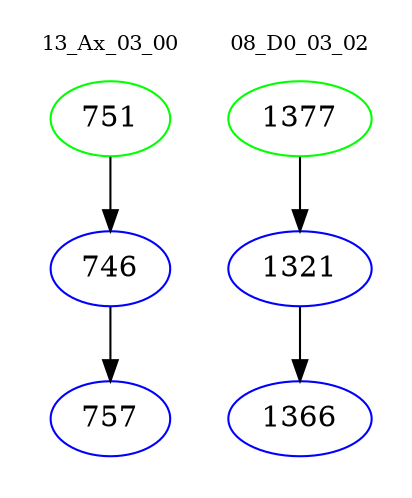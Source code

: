 digraph{
subgraph cluster_0 {
color = white
label = "13_Ax_03_00";
fontsize=10;
T0_751 [label="751", color="green"]
T0_751 -> T0_746 [color="black"]
T0_746 [label="746", color="blue"]
T0_746 -> T0_757 [color="black"]
T0_757 [label="757", color="blue"]
}
subgraph cluster_1 {
color = white
label = "08_D0_03_02";
fontsize=10;
T1_1377 [label="1377", color="green"]
T1_1377 -> T1_1321 [color="black"]
T1_1321 [label="1321", color="blue"]
T1_1321 -> T1_1366 [color="black"]
T1_1366 [label="1366", color="blue"]
}
}
